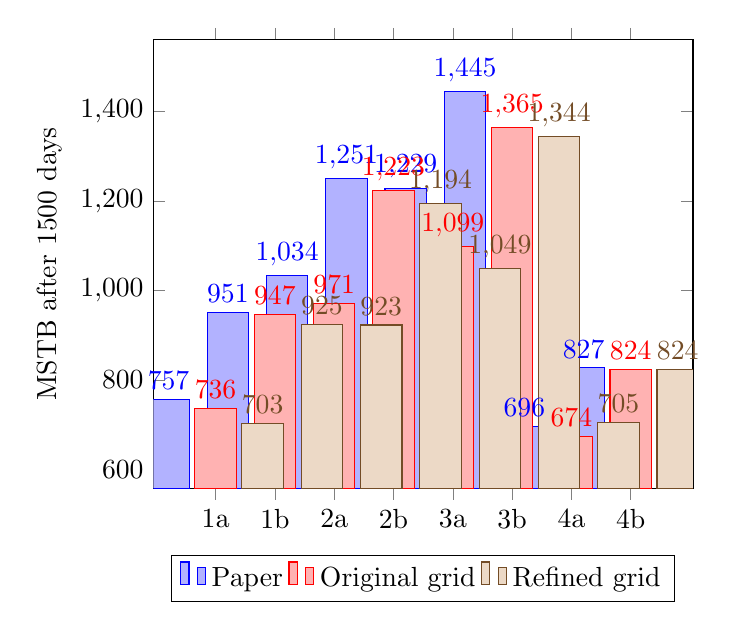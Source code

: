 % -*- root: ../../../plots.tex -*-

\begin{tikzpicture}
\begin{axis}[
    ybar,
    enlargelimits=0.15,
    legend style={at={(0.5,-0.15)},
      anchor=north,legend columns=-1},
    ylabel={MSTB after 1500 days},
    symbolic x coords={1a,1b,2a,2b,3a,3b,4a,4b},
    xtick=data,
    bar width=15pt,
    nodes near coords,
    nodes near coords align={vertical},
    ]
\addplot coordinates {(1a,757) (1b,951) (2a,1034) (2b,1251) (3a,1229) (3b,1445) (4a,696) (4b,827) };
\addplot coordinates {(1a,736) (1b,947) (2a,971)  (2b,1223) (3a,1099) (3b,1365) (4a,674) (4b,824) };
\addplot coordinates {(1a,703) (1b,925) (2a,923)  (2b,1194) (3a,1049) (3b,1344) (4a,705) (4b,824) };
\legend{Paper,Original grid,Refined grid}
\end{axis}
\end{tikzpicture}
